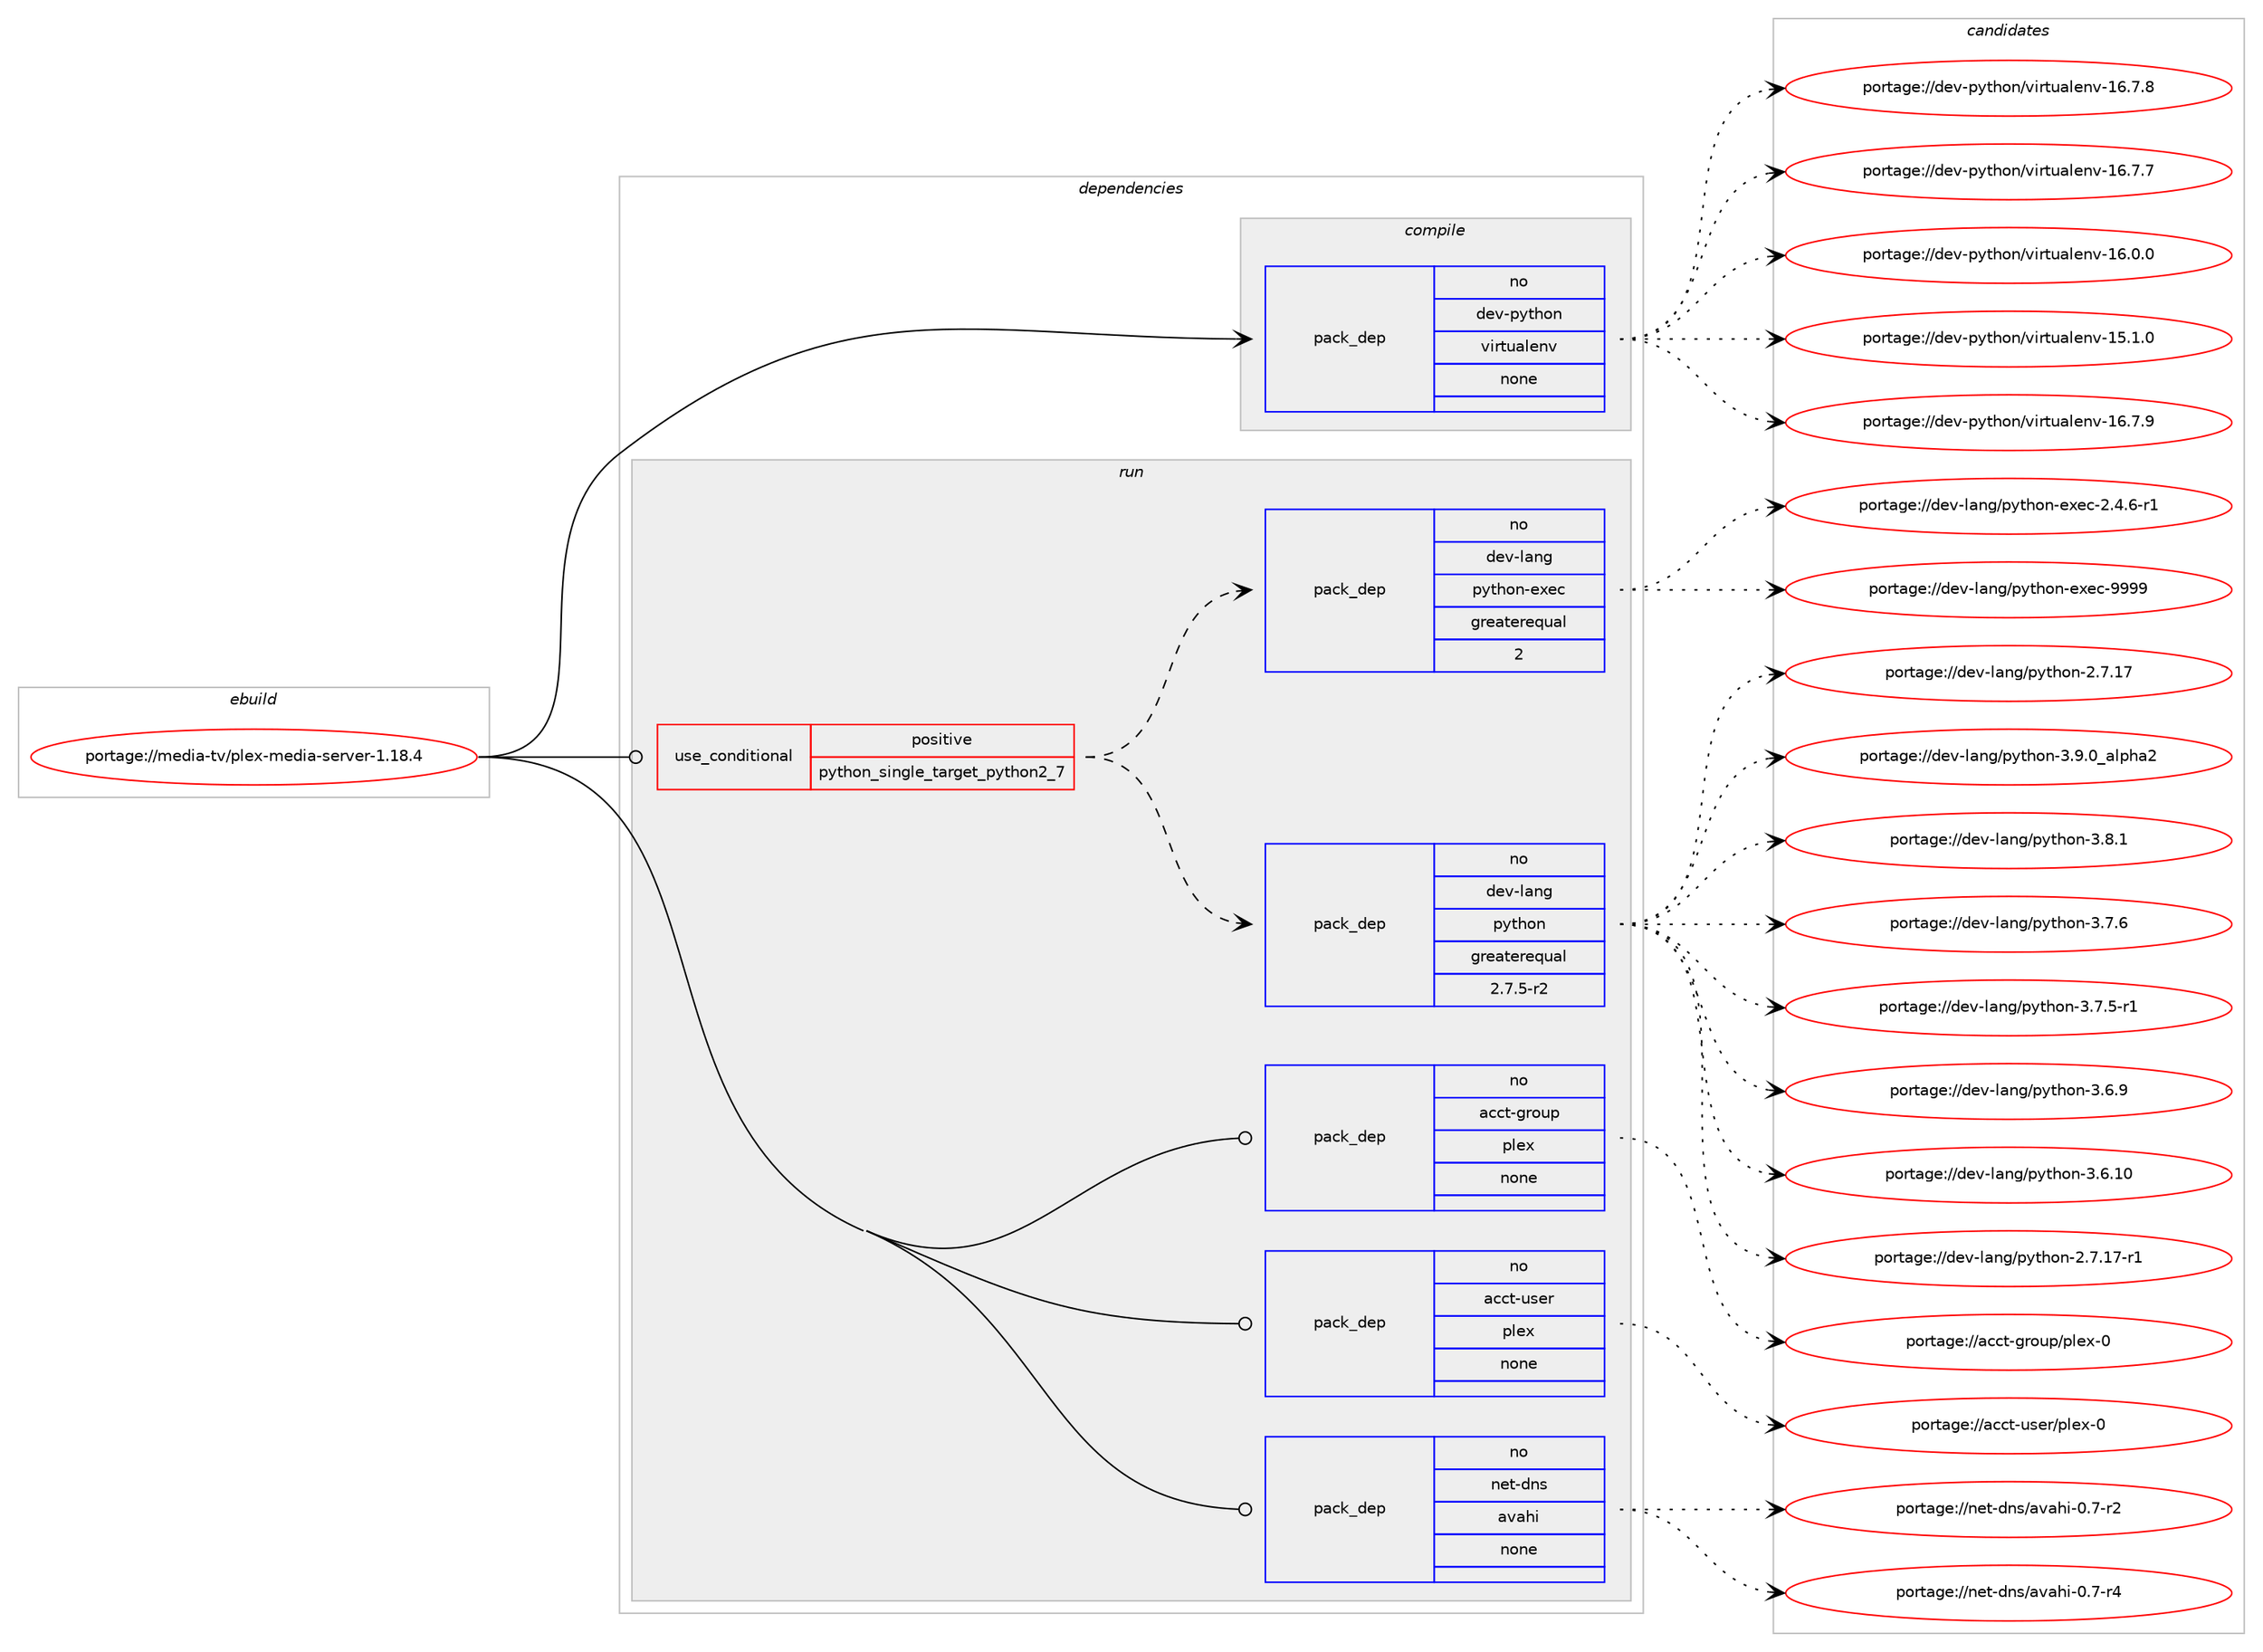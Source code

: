 digraph prolog {

# *************
# Graph options
# *************

newrank=true;
concentrate=true;
compound=true;
graph [rankdir=LR,fontname=Helvetica,fontsize=10,ranksep=1.5];#, ranksep=2.5, nodesep=0.2];
edge  [arrowhead=vee];
node  [fontname=Helvetica,fontsize=10];

# **********
# The ebuild
# **********

subgraph cluster_leftcol {
color=gray;
label=<<i>ebuild</i>>;
id [label="portage://media-tv/plex-media-server-1.18.4", color=red, width=4, href="../media-tv/plex-media-server-1.18.4.svg"];
}

# ****************
# The dependencies
# ****************

subgraph cluster_midcol {
color=gray;
label=<<i>dependencies</i>>;
subgraph cluster_compile {
fillcolor="#eeeeee";
style=filled;
label=<<i>compile</i>>;
subgraph pack138326 {
dependency181971 [label=<<TABLE BORDER="0" CELLBORDER="1" CELLSPACING="0" CELLPADDING="4" WIDTH="220"><TR><TD ROWSPAN="6" CELLPADDING="30">pack_dep</TD></TR><TR><TD WIDTH="110">no</TD></TR><TR><TD>dev-python</TD></TR><TR><TD>virtualenv</TD></TR><TR><TD>none</TD></TR><TR><TD></TD></TR></TABLE>>, shape=none, color=blue];
}
id:e -> dependency181971:w [weight=20,style="solid",arrowhead="vee"];
}
subgraph cluster_compileandrun {
fillcolor="#eeeeee";
style=filled;
label=<<i>compile and run</i>>;
}
subgraph cluster_run {
fillcolor="#eeeeee";
style=filled;
label=<<i>run</i>>;
subgraph cond40799 {
dependency181972 [label=<<TABLE BORDER="0" CELLBORDER="1" CELLSPACING="0" CELLPADDING="4"><TR><TD ROWSPAN="3" CELLPADDING="10">use_conditional</TD></TR><TR><TD>positive</TD></TR><TR><TD>python_single_target_python2_7</TD></TR></TABLE>>, shape=none, color=red];
subgraph pack138327 {
dependency181973 [label=<<TABLE BORDER="0" CELLBORDER="1" CELLSPACING="0" CELLPADDING="4" WIDTH="220"><TR><TD ROWSPAN="6" CELLPADDING="30">pack_dep</TD></TR><TR><TD WIDTH="110">no</TD></TR><TR><TD>dev-lang</TD></TR><TR><TD>python</TD></TR><TR><TD>greaterequal</TD></TR><TR><TD>2.7.5-r2</TD></TR></TABLE>>, shape=none, color=blue];
}
dependency181972:e -> dependency181973:w [weight=20,style="dashed",arrowhead="vee"];
subgraph pack138328 {
dependency181974 [label=<<TABLE BORDER="0" CELLBORDER="1" CELLSPACING="0" CELLPADDING="4" WIDTH="220"><TR><TD ROWSPAN="6" CELLPADDING="30">pack_dep</TD></TR><TR><TD WIDTH="110">no</TD></TR><TR><TD>dev-lang</TD></TR><TR><TD>python-exec</TD></TR><TR><TD>greaterequal</TD></TR><TR><TD>2</TD></TR></TABLE>>, shape=none, color=blue];
}
dependency181972:e -> dependency181974:w [weight=20,style="dashed",arrowhead="vee"];
}
id:e -> dependency181972:w [weight=20,style="solid",arrowhead="odot"];
subgraph pack138329 {
dependency181975 [label=<<TABLE BORDER="0" CELLBORDER="1" CELLSPACING="0" CELLPADDING="4" WIDTH="220"><TR><TD ROWSPAN="6" CELLPADDING="30">pack_dep</TD></TR><TR><TD WIDTH="110">no</TD></TR><TR><TD>acct-group</TD></TR><TR><TD>plex</TD></TR><TR><TD>none</TD></TR><TR><TD></TD></TR></TABLE>>, shape=none, color=blue];
}
id:e -> dependency181975:w [weight=20,style="solid",arrowhead="odot"];
subgraph pack138330 {
dependency181976 [label=<<TABLE BORDER="0" CELLBORDER="1" CELLSPACING="0" CELLPADDING="4" WIDTH="220"><TR><TD ROWSPAN="6" CELLPADDING="30">pack_dep</TD></TR><TR><TD WIDTH="110">no</TD></TR><TR><TD>acct-user</TD></TR><TR><TD>plex</TD></TR><TR><TD>none</TD></TR><TR><TD></TD></TR></TABLE>>, shape=none, color=blue];
}
id:e -> dependency181976:w [weight=20,style="solid",arrowhead="odot"];
subgraph pack138331 {
dependency181977 [label=<<TABLE BORDER="0" CELLBORDER="1" CELLSPACING="0" CELLPADDING="4" WIDTH="220"><TR><TD ROWSPAN="6" CELLPADDING="30">pack_dep</TD></TR><TR><TD WIDTH="110">no</TD></TR><TR><TD>net-dns</TD></TR><TR><TD>avahi</TD></TR><TR><TD>none</TD></TR><TR><TD></TD></TR></TABLE>>, shape=none, color=blue];
}
id:e -> dependency181977:w [weight=20,style="solid",arrowhead="odot"];
}
}

# **************
# The candidates
# **************

subgraph cluster_choices {
rank=same;
color=gray;
label=<<i>candidates</i>>;

subgraph choice138326 {
color=black;
nodesep=1;
choice10010111845112121116104111110471181051141161179710810111011845495446554657 [label="portage://dev-python/virtualenv-16.7.9", color=red, width=4,href="../dev-python/virtualenv-16.7.9.svg"];
choice10010111845112121116104111110471181051141161179710810111011845495446554656 [label="portage://dev-python/virtualenv-16.7.8", color=red, width=4,href="../dev-python/virtualenv-16.7.8.svg"];
choice10010111845112121116104111110471181051141161179710810111011845495446554655 [label="portage://dev-python/virtualenv-16.7.7", color=red, width=4,href="../dev-python/virtualenv-16.7.7.svg"];
choice10010111845112121116104111110471181051141161179710810111011845495446484648 [label="portage://dev-python/virtualenv-16.0.0", color=red, width=4,href="../dev-python/virtualenv-16.0.0.svg"];
choice10010111845112121116104111110471181051141161179710810111011845495346494648 [label="portage://dev-python/virtualenv-15.1.0", color=red, width=4,href="../dev-python/virtualenv-15.1.0.svg"];
dependency181971:e -> choice10010111845112121116104111110471181051141161179710810111011845495446554657:w [style=dotted,weight="100"];
dependency181971:e -> choice10010111845112121116104111110471181051141161179710810111011845495446554656:w [style=dotted,weight="100"];
dependency181971:e -> choice10010111845112121116104111110471181051141161179710810111011845495446554655:w [style=dotted,weight="100"];
dependency181971:e -> choice10010111845112121116104111110471181051141161179710810111011845495446484648:w [style=dotted,weight="100"];
dependency181971:e -> choice10010111845112121116104111110471181051141161179710810111011845495346494648:w [style=dotted,weight="100"];
}
subgraph choice138327 {
color=black;
nodesep=1;
choice10010111845108971101034711212111610411111045514657464895971081121049750 [label="portage://dev-lang/python-3.9.0_alpha2", color=red, width=4,href="../dev-lang/python-3.9.0_alpha2.svg"];
choice100101118451089711010347112121116104111110455146564649 [label="portage://dev-lang/python-3.8.1", color=red, width=4,href="../dev-lang/python-3.8.1.svg"];
choice100101118451089711010347112121116104111110455146554654 [label="portage://dev-lang/python-3.7.6", color=red, width=4,href="../dev-lang/python-3.7.6.svg"];
choice1001011184510897110103471121211161041111104551465546534511449 [label="portage://dev-lang/python-3.7.5-r1", color=red, width=4,href="../dev-lang/python-3.7.5-r1.svg"];
choice100101118451089711010347112121116104111110455146544657 [label="portage://dev-lang/python-3.6.9", color=red, width=4,href="../dev-lang/python-3.6.9.svg"];
choice10010111845108971101034711212111610411111045514654464948 [label="portage://dev-lang/python-3.6.10", color=red, width=4,href="../dev-lang/python-3.6.10.svg"];
choice100101118451089711010347112121116104111110455046554649554511449 [label="portage://dev-lang/python-2.7.17-r1", color=red, width=4,href="../dev-lang/python-2.7.17-r1.svg"];
choice10010111845108971101034711212111610411111045504655464955 [label="portage://dev-lang/python-2.7.17", color=red, width=4,href="../dev-lang/python-2.7.17.svg"];
dependency181973:e -> choice10010111845108971101034711212111610411111045514657464895971081121049750:w [style=dotted,weight="100"];
dependency181973:e -> choice100101118451089711010347112121116104111110455146564649:w [style=dotted,weight="100"];
dependency181973:e -> choice100101118451089711010347112121116104111110455146554654:w [style=dotted,weight="100"];
dependency181973:e -> choice1001011184510897110103471121211161041111104551465546534511449:w [style=dotted,weight="100"];
dependency181973:e -> choice100101118451089711010347112121116104111110455146544657:w [style=dotted,weight="100"];
dependency181973:e -> choice10010111845108971101034711212111610411111045514654464948:w [style=dotted,weight="100"];
dependency181973:e -> choice100101118451089711010347112121116104111110455046554649554511449:w [style=dotted,weight="100"];
dependency181973:e -> choice10010111845108971101034711212111610411111045504655464955:w [style=dotted,weight="100"];
}
subgraph choice138328 {
color=black;
nodesep=1;
choice10010111845108971101034711212111610411111045101120101994557575757 [label="portage://dev-lang/python-exec-9999", color=red, width=4,href="../dev-lang/python-exec-9999.svg"];
choice10010111845108971101034711212111610411111045101120101994550465246544511449 [label="portage://dev-lang/python-exec-2.4.6-r1", color=red, width=4,href="../dev-lang/python-exec-2.4.6-r1.svg"];
dependency181974:e -> choice10010111845108971101034711212111610411111045101120101994557575757:w [style=dotted,weight="100"];
dependency181974:e -> choice10010111845108971101034711212111610411111045101120101994550465246544511449:w [style=dotted,weight="100"];
}
subgraph choice138329 {
color=black;
nodesep=1;
choice97999911645103114111117112471121081011204548 [label="portage://acct-group/plex-0", color=red, width=4,href="../acct-group/plex-0.svg"];
dependency181975:e -> choice97999911645103114111117112471121081011204548:w [style=dotted,weight="100"];
}
subgraph choice138330 {
color=black;
nodesep=1;
choice97999911645117115101114471121081011204548 [label="portage://acct-user/plex-0", color=red, width=4,href="../acct-user/plex-0.svg"];
dependency181976:e -> choice97999911645117115101114471121081011204548:w [style=dotted,weight="100"];
}
subgraph choice138331 {
color=black;
nodesep=1;
choice11010111645100110115479711897104105454846554511452 [label="portage://net-dns/avahi-0.7-r4", color=red, width=4,href="../net-dns/avahi-0.7-r4.svg"];
choice11010111645100110115479711897104105454846554511450 [label="portage://net-dns/avahi-0.7-r2", color=red, width=4,href="../net-dns/avahi-0.7-r2.svg"];
dependency181977:e -> choice11010111645100110115479711897104105454846554511452:w [style=dotted,weight="100"];
dependency181977:e -> choice11010111645100110115479711897104105454846554511450:w [style=dotted,weight="100"];
}
}

}
